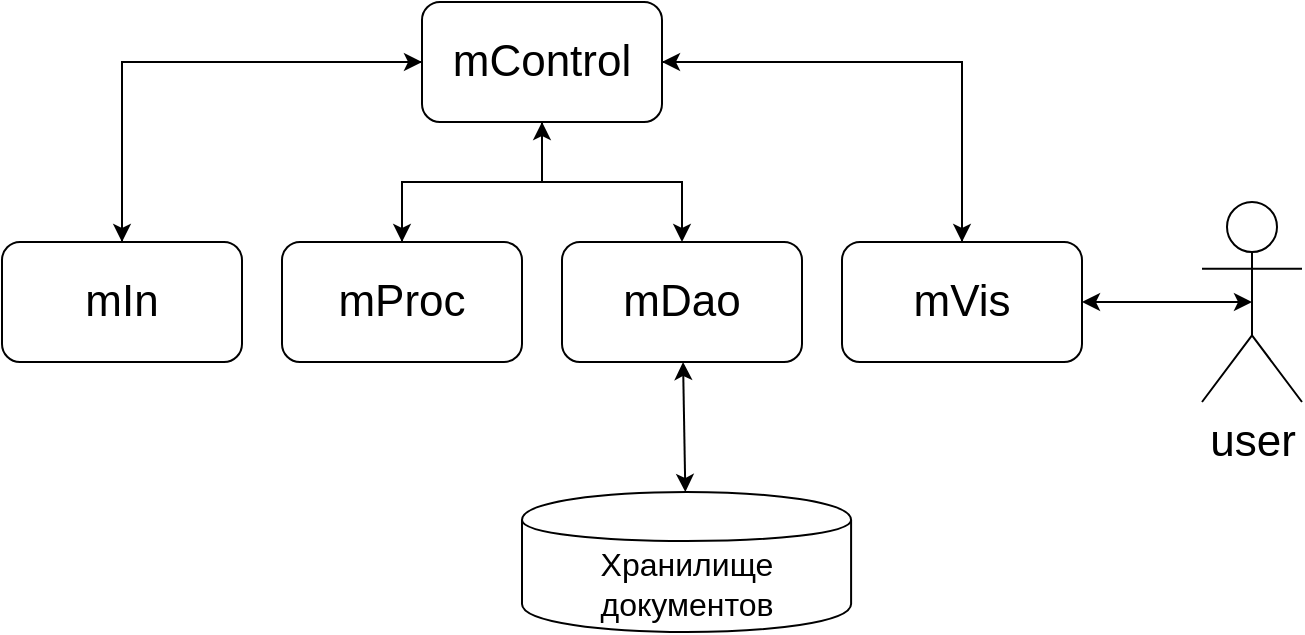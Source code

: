 <mxfile version="13.0.2" type="device"><diagram name="Page-1" id="929967ad-93f9-6ef4-fab6-5d389245f69c"><mxGraphModel dx="868" dy="482" grid="1" gridSize="10" guides="1" tooltips="1" connect="1" arrows="1" fold="1" page="1" pageScale="1.5" pageWidth="1169" pageHeight="826" background="none" math="0" shadow="0"><root><mxCell id="0" style=";html=1;"/><mxCell id="1" style=";html=1;" parent="0"/><mxCell id="I0hFFaEXsBhKp3TpjMKi-1" value="&lt;font style=&quot;font-size: 16px&quot;&gt;Хранилище документов&lt;/font&gt;" style="shape=cylinder;whiteSpace=wrap;html=1;boundedLbl=1;backgroundOutline=1;" vertex="1" parent="1"><mxGeometry x="670" y="585" width="164.55" height="70" as="geometry"/></mxCell><mxCell id="I0hFFaEXsBhKp3TpjMKi-79" style="edgeStyle=orthogonalEdgeStyle;rounded=0;orthogonalLoop=1;jettySize=auto;html=1;" edge="1" parent="1" source="I0hFFaEXsBhKp3TpjMKi-2" target="I0hFFaEXsBhKp3TpjMKi-9"><mxGeometry relative="1" as="geometry"><Array as="points"><mxPoint x="890" y="370"/></Array></mxGeometry></mxCell><mxCell id="I0hFFaEXsBhKp3TpjMKi-2" value="&lt;font style=&quot;font-size: 22px&quot;&gt;mVis&lt;/font&gt;" style="rounded=1;whiteSpace=wrap;html=1;" vertex="1" parent="1"><mxGeometry x="830" y="460" width="120" height="60" as="geometry"/></mxCell><mxCell id="I0hFFaEXsBhKp3TpjMKi-3" value="&lt;font style=&quot;font-size: 22px&quot;&gt;user&lt;/font&gt;" style="shape=umlActor;verticalLabelPosition=bottom;labelBackgroundColor=#ffffff;verticalAlign=top;html=1;outlineConnect=0;" vertex="1" parent="1"><mxGeometry x="1010" y="440" width="50" height="100" as="geometry"/></mxCell><mxCell id="I0hFFaEXsBhKp3TpjMKi-71" style="edgeStyle=orthogonalEdgeStyle;rounded=0;orthogonalLoop=1;jettySize=auto;html=1;" edge="1" parent="1" source="I0hFFaEXsBhKp3TpjMKi-9" target="I0hFFaEXsBhKp3TpjMKi-10"><mxGeometry relative="1" as="geometry"/></mxCell><mxCell id="I0hFFaEXsBhKp3TpjMKi-74" style="edgeStyle=orthogonalEdgeStyle;rounded=0;orthogonalLoop=1;jettySize=auto;html=1;" edge="1" parent="1" source="I0hFFaEXsBhKp3TpjMKi-9" target="I0hFFaEXsBhKp3TpjMKi-11"><mxGeometry relative="1" as="geometry"/></mxCell><mxCell id="I0hFFaEXsBhKp3TpjMKi-77" style="edgeStyle=orthogonalEdgeStyle;rounded=0;orthogonalLoop=1;jettySize=auto;html=1;" edge="1" parent="1" source="I0hFFaEXsBhKp3TpjMKi-9" target="I0hFFaEXsBhKp3TpjMKi-12"><mxGeometry relative="1" as="geometry"/></mxCell><mxCell id="I0hFFaEXsBhKp3TpjMKi-78" style="edgeStyle=orthogonalEdgeStyle;rounded=0;orthogonalLoop=1;jettySize=auto;html=1;" edge="1" parent="1" source="I0hFFaEXsBhKp3TpjMKi-9" target="I0hFFaEXsBhKp3TpjMKi-2"><mxGeometry relative="1" as="geometry"/></mxCell><mxCell id="I0hFFaEXsBhKp3TpjMKi-9" value="&lt;font style=&quot;font-size: 22px&quot;&gt;mControl&lt;/font&gt;" style="rounded=1;whiteSpace=wrap;html=1;" vertex="1" parent="1"><mxGeometry x="620" y="340" width="120" height="60" as="geometry"/></mxCell><mxCell id="I0hFFaEXsBhKp3TpjMKi-72" style="edgeStyle=orthogonalEdgeStyle;rounded=0;orthogonalLoop=1;jettySize=auto;html=1;" edge="1" parent="1" source="I0hFFaEXsBhKp3TpjMKi-10" target="I0hFFaEXsBhKp3TpjMKi-9"><mxGeometry relative="1" as="geometry"><Array as="points"><mxPoint x="470" y="370"/></Array></mxGeometry></mxCell><mxCell id="I0hFFaEXsBhKp3TpjMKi-10" value="&lt;font style=&quot;font-size: 22px&quot;&gt;mIn&lt;/font&gt;" style="rounded=1;whiteSpace=wrap;html=1;" vertex="1" parent="1"><mxGeometry x="410" y="460" width="120" height="60" as="geometry"/></mxCell><mxCell id="I0hFFaEXsBhKp3TpjMKi-75" style="edgeStyle=orthogonalEdgeStyle;rounded=0;orthogonalLoop=1;jettySize=auto;html=1;" edge="1" parent="1" source="I0hFFaEXsBhKp3TpjMKi-11" target="I0hFFaEXsBhKp3TpjMKi-9"><mxGeometry relative="1" as="geometry"/></mxCell><mxCell id="I0hFFaEXsBhKp3TpjMKi-11" value="&lt;font style=&quot;font-size: 22px&quot;&gt;mProc&lt;/font&gt;" style="rounded=1;whiteSpace=wrap;html=1;" vertex="1" parent="1"><mxGeometry x="550" y="460" width="120" height="60" as="geometry"/></mxCell><mxCell id="I0hFFaEXsBhKp3TpjMKi-12" value="&lt;font style=&quot;font-size: 22px&quot;&gt;mDao&lt;/font&gt;" style="rounded=1;whiteSpace=wrap;html=1;" vertex="1" parent="1"><mxGeometry x="690" y="460" width="120" height="60" as="geometry"/></mxCell><mxCell id="I0hFFaEXsBhKp3TpjMKi-68" value="" style="endArrow=classic;startArrow=classic;html=1;entryX=0.5;entryY=0.5;entryDx=0;entryDy=0;entryPerimeter=0;" edge="1" parent="1" source="I0hFFaEXsBhKp3TpjMKi-2" target="I0hFFaEXsBhKp3TpjMKi-3"><mxGeometry width="50" height="50" relative="1" as="geometry"><mxPoint x="770" y="510" as="sourcePoint"/><mxPoint x="820" y="460" as="targetPoint"/></mxGeometry></mxCell><mxCell id="I0hFFaEXsBhKp3TpjMKi-69" value="" style="endArrow=classic;startArrow=classic;html=1;" edge="1" parent="1" source="I0hFFaEXsBhKp3TpjMKi-1" target="I0hFFaEXsBhKp3TpjMKi-12"><mxGeometry width="50" height="50" relative="1" as="geometry"><mxPoint x="780" y="550" as="sourcePoint"/><mxPoint x="830" y="500" as="targetPoint"/></mxGeometry></mxCell></root></mxGraphModel></diagram></mxfile>